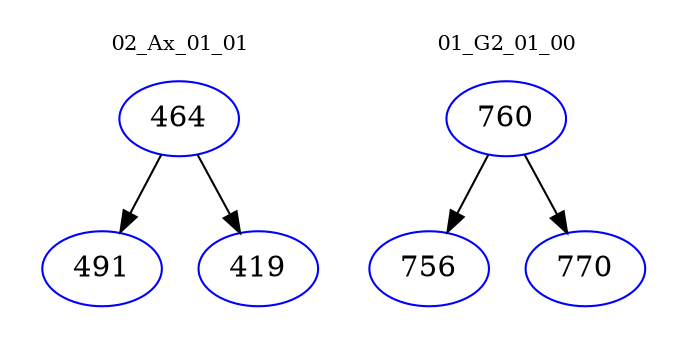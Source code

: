 digraph{
subgraph cluster_0 {
color = white
label = "02_Ax_01_01";
fontsize=10;
T0_464 [label="464", color="blue"]
T0_464 -> T0_491 [color="black"]
T0_491 [label="491", color="blue"]
T0_464 -> T0_419 [color="black"]
T0_419 [label="419", color="blue"]
}
subgraph cluster_1 {
color = white
label = "01_G2_01_00";
fontsize=10;
T1_760 [label="760", color="blue"]
T1_760 -> T1_756 [color="black"]
T1_756 [label="756", color="blue"]
T1_760 -> T1_770 [color="black"]
T1_770 [label="770", color="blue"]
}
}
